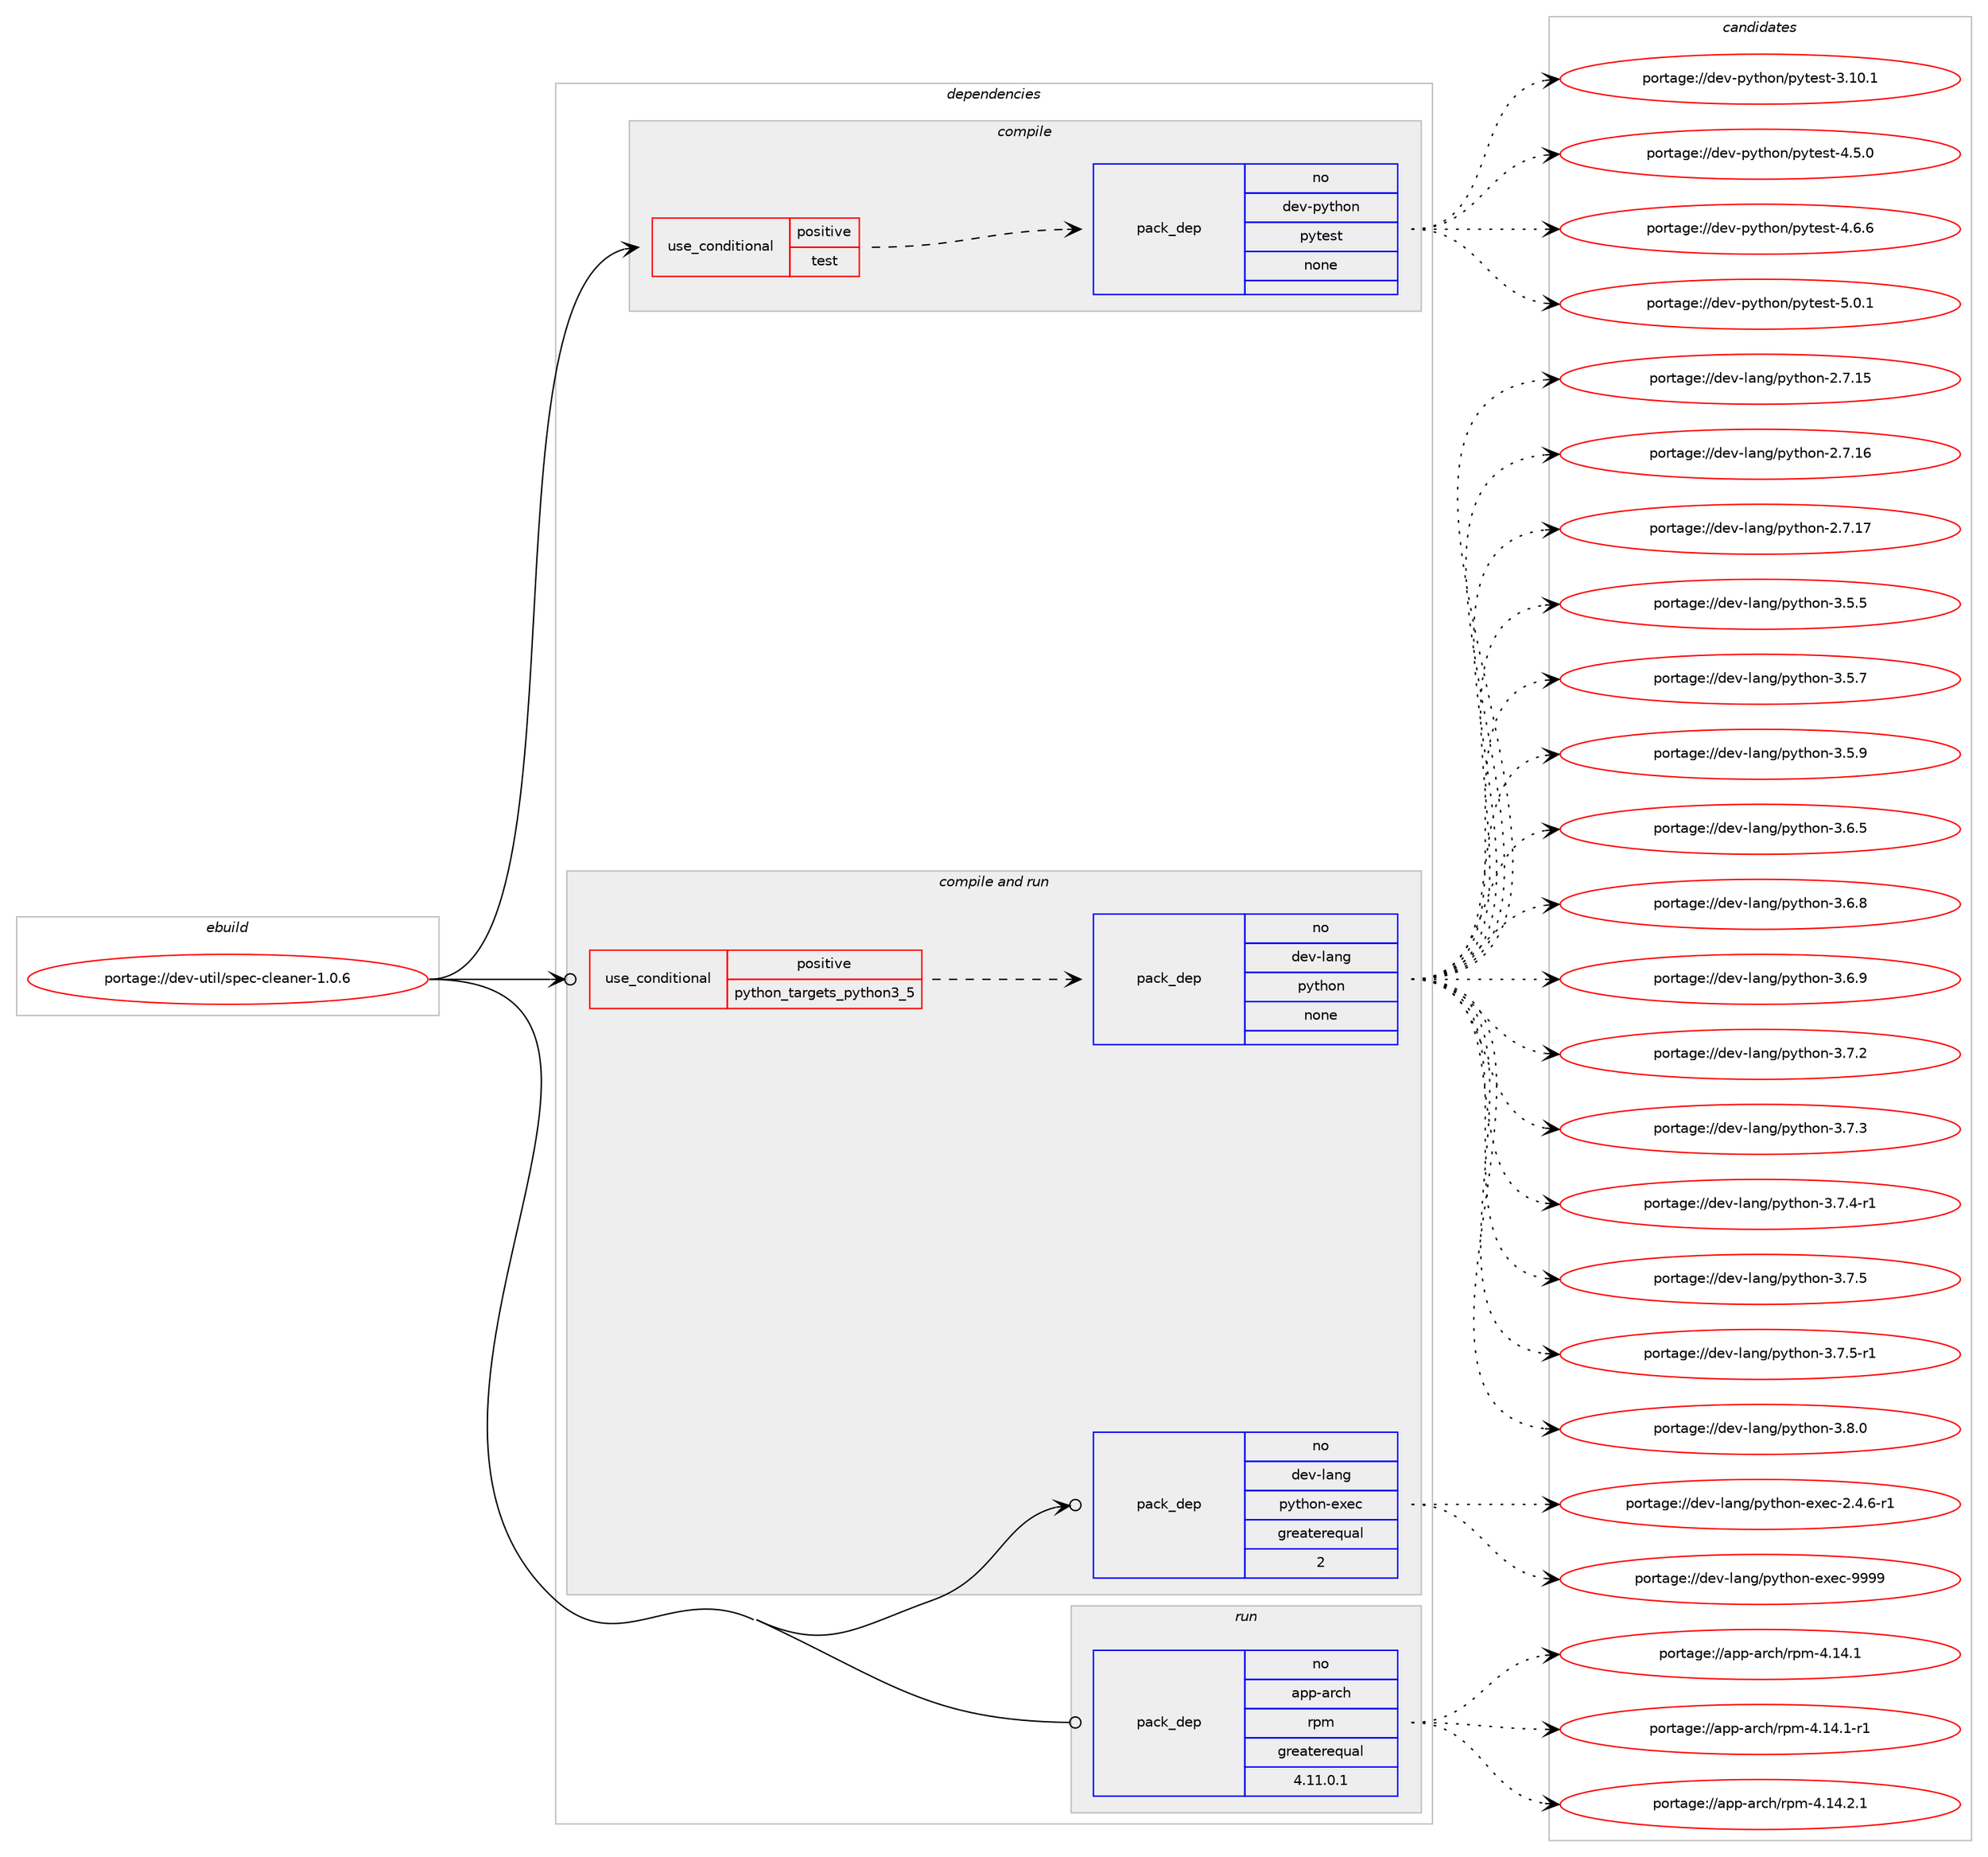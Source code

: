 digraph prolog {

# *************
# Graph options
# *************

newrank=true;
concentrate=true;
compound=true;
graph [rankdir=LR,fontname=Helvetica,fontsize=10,ranksep=1.5];#, ranksep=2.5, nodesep=0.2];
edge  [arrowhead=vee];
node  [fontname=Helvetica,fontsize=10];

# **********
# The ebuild
# **********

subgraph cluster_leftcol {
color=gray;
rank=same;
label=<<i>ebuild</i>>;
id [label="portage://dev-util/spec-cleaner-1.0.6", color=red, width=4, href="../dev-util/spec-cleaner-1.0.6.svg"];
}

# ****************
# The dependencies
# ****************

subgraph cluster_midcol {
color=gray;
label=<<i>dependencies</i>>;
subgraph cluster_compile {
fillcolor="#eeeeee";
style=filled;
label=<<i>compile</i>>;
subgraph cond71832 {
dependency265396 [label=<<TABLE BORDER="0" CELLBORDER="1" CELLSPACING="0" CELLPADDING="4"><TR><TD ROWSPAN="3" CELLPADDING="10">use_conditional</TD></TR><TR><TD>positive</TD></TR><TR><TD>test</TD></TR></TABLE>>, shape=none, color=red];
subgraph pack189860 {
dependency265397 [label=<<TABLE BORDER="0" CELLBORDER="1" CELLSPACING="0" CELLPADDING="4" WIDTH="220"><TR><TD ROWSPAN="6" CELLPADDING="30">pack_dep</TD></TR><TR><TD WIDTH="110">no</TD></TR><TR><TD>dev-python</TD></TR><TR><TD>pytest</TD></TR><TR><TD>none</TD></TR><TR><TD></TD></TR></TABLE>>, shape=none, color=blue];
}
dependency265396:e -> dependency265397:w [weight=20,style="dashed",arrowhead="vee"];
}
id:e -> dependency265396:w [weight=20,style="solid",arrowhead="vee"];
}
subgraph cluster_compileandrun {
fillcolor="#eeeeee";
style=filled;
label=<<i>compile and run</i>>;
subgraph cond71833 {
dependency265398 [label=<<TABLE BORDER="0" CELLBORDER="1" CELLSPACING="0" CELLPADDING="4"><TR><TD ROWSPAN="3" CELLPADDING="10">use_conditional</TD></TR><TR><TD>positive</TD></TR><TR><TD>python_targets_python3_5</TD></TR></TABLE>>, shape=none, color=red];
subgraph pack189861 {
dependency265399 [label=<<TABLE BORDER="0" CELLBORDER="1" CELLSPACING="0" CELLPADDING="4" WIDTH="220"><TR><TD ROWSPAN="6" CELLPADDING="30">pack_dep</TD></TR><TR><TD WIDTH="110">no</TD></TR><TR><TD>dev-lang</TD></TR><TR><TD>python</TD></TR><TR><TD>none</TD></TR><TR><TD></TD></TR></TABLE>>, shape=none, color=blue];
}
dependency265398:e -> dependency265399:w [weight=20,style="dashed",arrowhead="vee"];
}
id:e -> dependency265398:w [weight=20,style="solid",arrowhead="odotvee"];
subgraph pack189862 {
dependency265400 [label=<<TABLE BORDER="0" CELLBORDER="1" CELLSPACING="0" CELLPADDING="4" WIDTH="220"><TR><TD ROWSPAN="6" CELLPADDING="30">pack_dep</TD></TR><TR><TD WIDTH="110">no</TD></TR><TR><TD>dev-lang</TD></TR><TR><TD>python-exec</TD></TR><TR><TD>greaterequal</TD></TR><TR><TD>2</TD></TR></TABLE>>, shape=none, color=blue];
}
id:e -> dependency265400:w [weight=20,style="solid",arrowhead="odotvee"];
}
subgraph cluster_run {
fillcolor="#eeeeee";
style=filled;
label=<<i>run</i>>;
subgraph pack189863 {
dependency265401 [label=<<TABLE BORDER="0" CELLBORDER="1" CELLSPACING="0" CELLPADDING="4" WIDTH="220"><TR><TD ROWSPAN="6" CELLPADDING="30">pack_dep</TD></TR><TR><TD WIDTH="110">no</TD></TR><TR><TD>app-arch</TD></TR><TR><TD>rpm</TD></TR><TR><TD>greaterequal</TD></TR><TR><TD>4.11.0.1</TD></TR></TABLE>>, shape=none, color=blue];
}
id:e -> dependency265401:w [weight=20,style="solid",arrowhead="odot"];
}
}

# **************
# The candidates
# **************

subgraph cluster_choices {
rank=same;
color=gray;
label=<<i>candidates</i>>;

subgraph choice189860 {
color=black;
nodesep=1;
choiceportage100101118451121211161041111104711212111610111511645514649484649 [label="portage://dev-python/pytest-3.10.1", color=red, width=4,href="../dev-python/pytest-3.10.1.svg"];
choiceportage1001011184511212111610411111047112121116101115116455246534648 [label="portage://dev-python/pytest-4.5.0", color=red, width=4,href="../dev-python/pytest-4.5.0.svg"];
choiceportage1001011184511212111610411111047112121116101115116455246544654 [label="portage://dev-python/pytest-4.6.6", color=red, width=4,href="../dev-python/pytest-4.6.6.svg"];
choiceportage1001011184511212111610411111047112121116101115116455346484649 [label="portage://dev-python/pytest-5.0.1", color=red, width=4,href="../dev-python/pytest-5.0.1.svg"];
dependency265397:e -> choiceportage100101118451121211161041111104711212111610111511645514649484649:w [style=dotted,weight="100"];
dependency265397:e -> choiceportage1001011184511212111610411111047112121116101115116455246534648:w [style=dotted,weight="100"];
dependency265397:e -> choiceportage1001011184511212111610411111047112121116101115116455246544654:w [style=dotted,weight="100"];
dependency265397:e -> choiceportage1001011184511212111610411111047112121116101115116455346484649:w [style=dotted,weight="100"];
}
subgraph choice189861 {
color=black;
nodesep=1;
choiceportage10010111845108971101034711212111610411111045504655464953 [label="portage://dev-lang/python-2.7.15", color=red, width=4,href="../dev-lang/python-2.7.15.svg"];
choiceportage10010111845108971101034711212111610411111045504655464954 [label="portage://dev-lang/python-2.7.16", color=red, width=4,href="../dev-lang/python-2.7.16.svg"];
choiceportage10010111845108971101034711212111610411111045504655464955 [label="portage://dev-lang/python-2.7.17", color=red, width=4,href="../dev-lang/python-2.7.17.svg"];
choiceportage100101118451089711010347112121116104111110455146534653 [label="portage://dev-lang/python-3.5.5", color=red, width=4,href="../dev-lang/python-3.5.5.svg"];
choiceportage100101118451089711010347112121116104111110455146534655 [label="portage://dev-lang/python-3.5.7", color=red, width=4,href="../dev-lang/python-3.5.7.svg"];
choiceportage100101118451089711010347112121116104111110455146534657 [label="portage://dev-lang/python-3.5.9", color=red, width=4,href="../dev-lang/python-3.5.9.svg"];
choiceportage100101118451089711010347112121116104111110455146544653 [label="portage://dev-lang/python-3.6.5", color=red, width=4,href="../dev-lang/python-3.6.5.svg"];
choiceportage100101118451089711010347112121116104111110455146544656 [label="portage://dev-lang/python-3.6.8", color=red, width=4,href="../dev-lang/python-3.6.8.svg"];
choiceportage100101118451089711010347112121116104111110455146544657 [label="portage://dev-lang/python-3.6.9", color=red, width=4,href="../dev-lang/python-3.6.9.svg"];
choiceportage100101118451089711010347112121116104111110455146554650 [label="portage://dev-lang/python-3.7.2", color=red, width=4,href="../dev-lang/python-3.7.2.svg"];
choiceportage100101118451089711010347112121116104111110455146554651 [label="portage://dev-lang/python-3.7.3", color=red, width=4,href="../dev-lang/python-3.7.3.svg"];
choiceportage1001011184510897110103471121211161041111104551465546524511449 [label="portage://dev-lang/python-3.7.4-r1", color=red, width=4,href="../dev-lang/python-3.7.4-r1.svg"];
choiceportage100101118451089711010347112121116104111110455146554653 [label="portage://dev-lang/python-3.7.5", color=red, width=4,href="../dev-lang/python-3.7.5.svg"];
choiceportage1001011184510897110103471121211161041111104551465546534511449 [label="portage://dev-lang/python-3.7.5-r1", color=red, width=4,href="../dev-lang/python-3.7.5-r1.svg"];
choiceportage100101118451089711010347112121116104111110455146564648 [label="portage://dev-lang/python-3.8.0", color=red, width=4,href="../dev-lang/python-3.8.0.svg"];
dependency265399:e -> choiceportage10010111845108971101034711212111610411111045504655464953:w [style=dotted,weight="100"];
dependency265399:e -> choiceportage10010111845108971101034711212111610411111045504655464954:w [style=dotted,weight="100"];
dependency265399:e -> choiceportage10010111845108971101034711212111610411111045504655464955:w [style=dotted,weight="100"];
dependency265399:e -> choiceportage100101118451089711010347112121116104111110455146534653:w [style=dotted,weight="100"];
dependency265399:e -> choiceportage100101118451089711010347112121116104111110455146534655:w [style=dotted,weight="100"];
dependency265399:e -> choiceportage100101118451089711010347112121116104111110455146534657:w [style=dotted,weight="100"];
dependency265399:e -> choiceportage100101118451089711010347112121116104111110455146544653:w [style=dotted,weight="100"];
dependency265399:e -> choiceportage100101118451089711010347112121116104111110455146544656:w [style=dotted,weight="100"];
dependency265399:e -> choiceportage100101118451089711010347112121116104111110455146544657:w [style=dotted,weight="100"];
dependency265399:e -> choiceportage100101118451089711010347112121116104111110455146554650:w [style=dotted,weight="100"];
dependency265399:e -> choiceportage100101118451089711010347112121116104111110455146554651:w [style=dotted,weight="100"];
dependency265399:e -> choiceportage1001011184510897110103471121211161041111104551465546524511449:w [style=dotted,weight="100"];
dependency265399:e -> choiceportage100101118451089711010347112121116104111110455146554653:w [style=dotted,weight="100"];
dependency265399:e -> choiceportage1001011184510897110103471121211161041111104551465546534511449:w [style=dotted,weight="100"];
dependency265399:e -> choiceportage100101118451089711010347112121116104111110455146564648:w [style=dotted,weight="100"];
}
subgraph choice189862 {
color=black;
nodesep=1;
choiceportage10010111845108971101034711212111610411111045101120101994550465246544511449 [label="portage://dev-lang/python-exec-2.4.6-r1", color=red, width=4,href="../dev-lang/python-exec-2.4.6-r1.svg"];
choiceportage10010111845108971101034711212111610411111045101120101994557575757 [label="portage://dev-lang/python-exec-9999", color=red, width=4,href="../dev-lang/python-exec-9999.svg"];
dependency265400:e -> choiceportage10010111845108971101034711212111610411111045101120101994550465246544511449:w [style=dotted,weight="100"];
dependency265400:e -> choiceportage10010111845108971101034711212111610411111045101120101994557575757:w [style=dotted,weight="100"];
}
subgraph choice189863 {
color=black;
nodesep=1;
choiceportage971121124597114991044711411210945524649524649 [label="portage://app-arch/rpm-4.14.1", color=red, width=4,href="../app-arch/rpm-4.14.1.svg"];
choiceportage9711211245971149910447114112109455246495246494511449 [label="portage://app-arch/rpm-4.14.1-r1", color=red, width=4,href="../app-arch/rpm-4.14.1-r1.svg"];
choiceportage9711211245971149910447114112109455246495246504649 [label="portage://app-arch/rpm-4.14.2.1", color=red, width=4,href="../app-arch/rpm-4.14.2.1.svg"];
dependency265401:e -> choiceportage971121124597114991044711411210945524649524649:w [style=dotted,weight="100"];
dependency265401:e -> choiceportage9711211245971149910447114112109455246495246494511449:w [style=dotted,weight="100"];
dependency265401:e -> choiceportage9711211245971149910447114112109455246495246504649:w [style=dotted,weight="100"];
}
}

}
